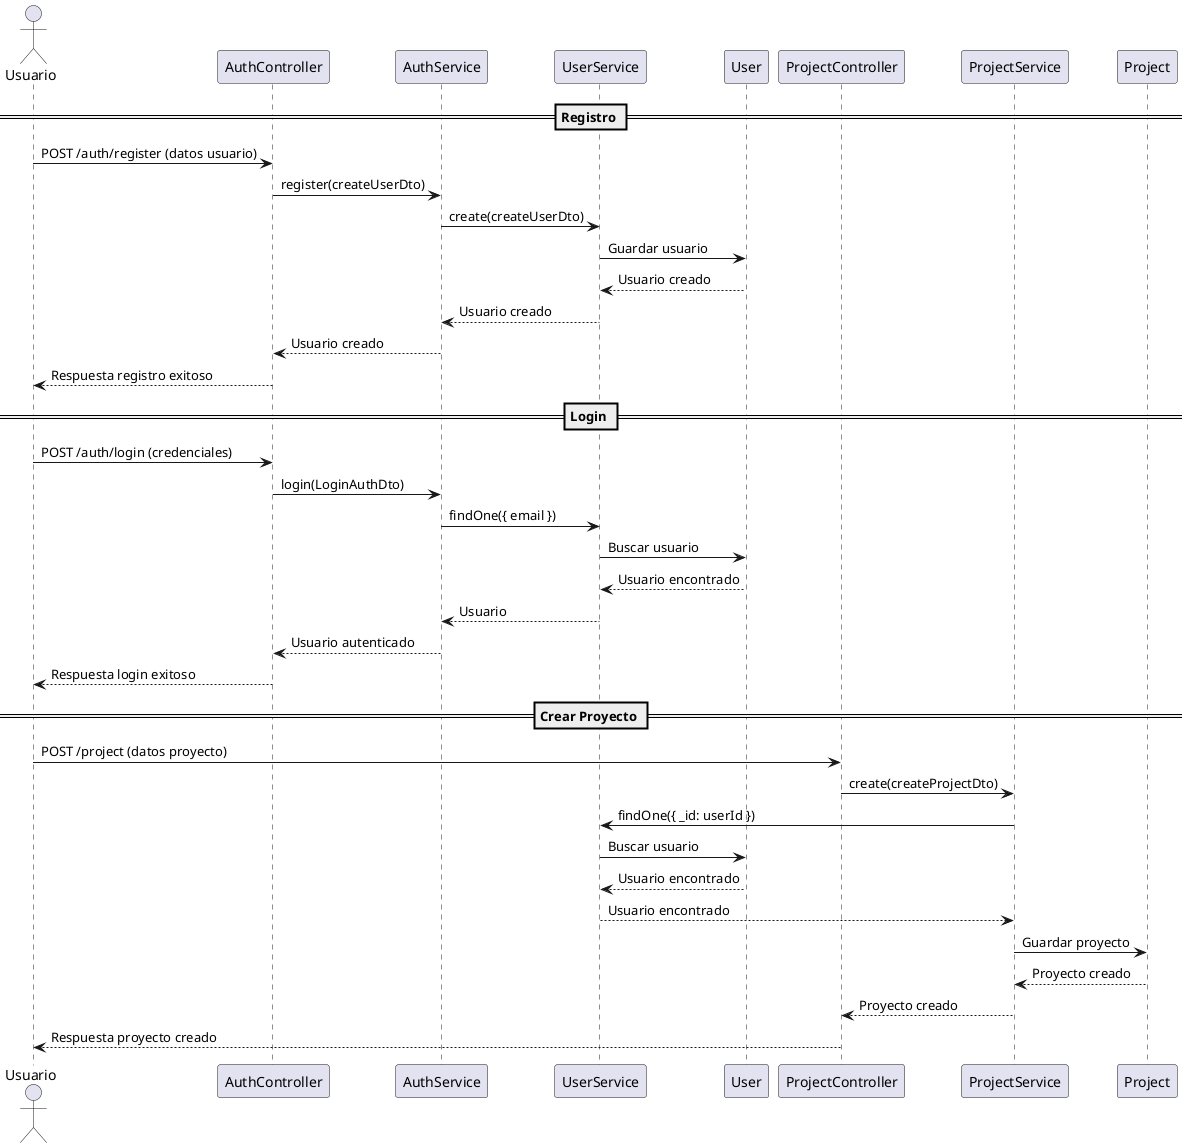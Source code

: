 @startuml
' Diagrama de secuencia: Registro, login y creación de proyecto
actor Usuario
participant "AuthController" as AC
participant "AuthService" as AS
participant "UserService" as US
participant "User" as U
participant "ProjectController" as PC
participant "ProjectService" as PS
participant "Project" as P

== Registro ==
Usuario -> AC: POST /auth/register (datos usuario)
AC -> AS: register(createUserDto)
AS -> US: create(createUserDto)
US -> U: Guardar usuario
U --> US: Usuario creado
US --> AS: Usuario creado
AS --> AC: Usuario creado
AC --> Usuario: Respuesta registro exitoso

== Login ==
Usuario -> AC: POST /auth/login (credenciales)
AC -> AS: login(LoginAuthDto)
AS -> US: findOne({ email })
US -> U: Buscar usuario
U --> US: Usuario encontrado
US --> AS: Usuario
AS --> AC: Usuario autenticado
AC --> Usuario: Respuesta login exitoso

== Crear Proyecto ==
Usuario -> PC: POST /project (datos proyecto)
PC -> PS: create(createProjectDto)
PS -> US: findOne({ _id: userId })
US -> U: Buscar usuario
U --> US: Usuario encontrado
US --> PS: Usuario encontrado
PS -> P: Guardar proyecto
P --> PS: Proyecto creado
PS --> PC: Proyecto creado
PC --> Usuario: Respuesta proyecto creado
@enduml
